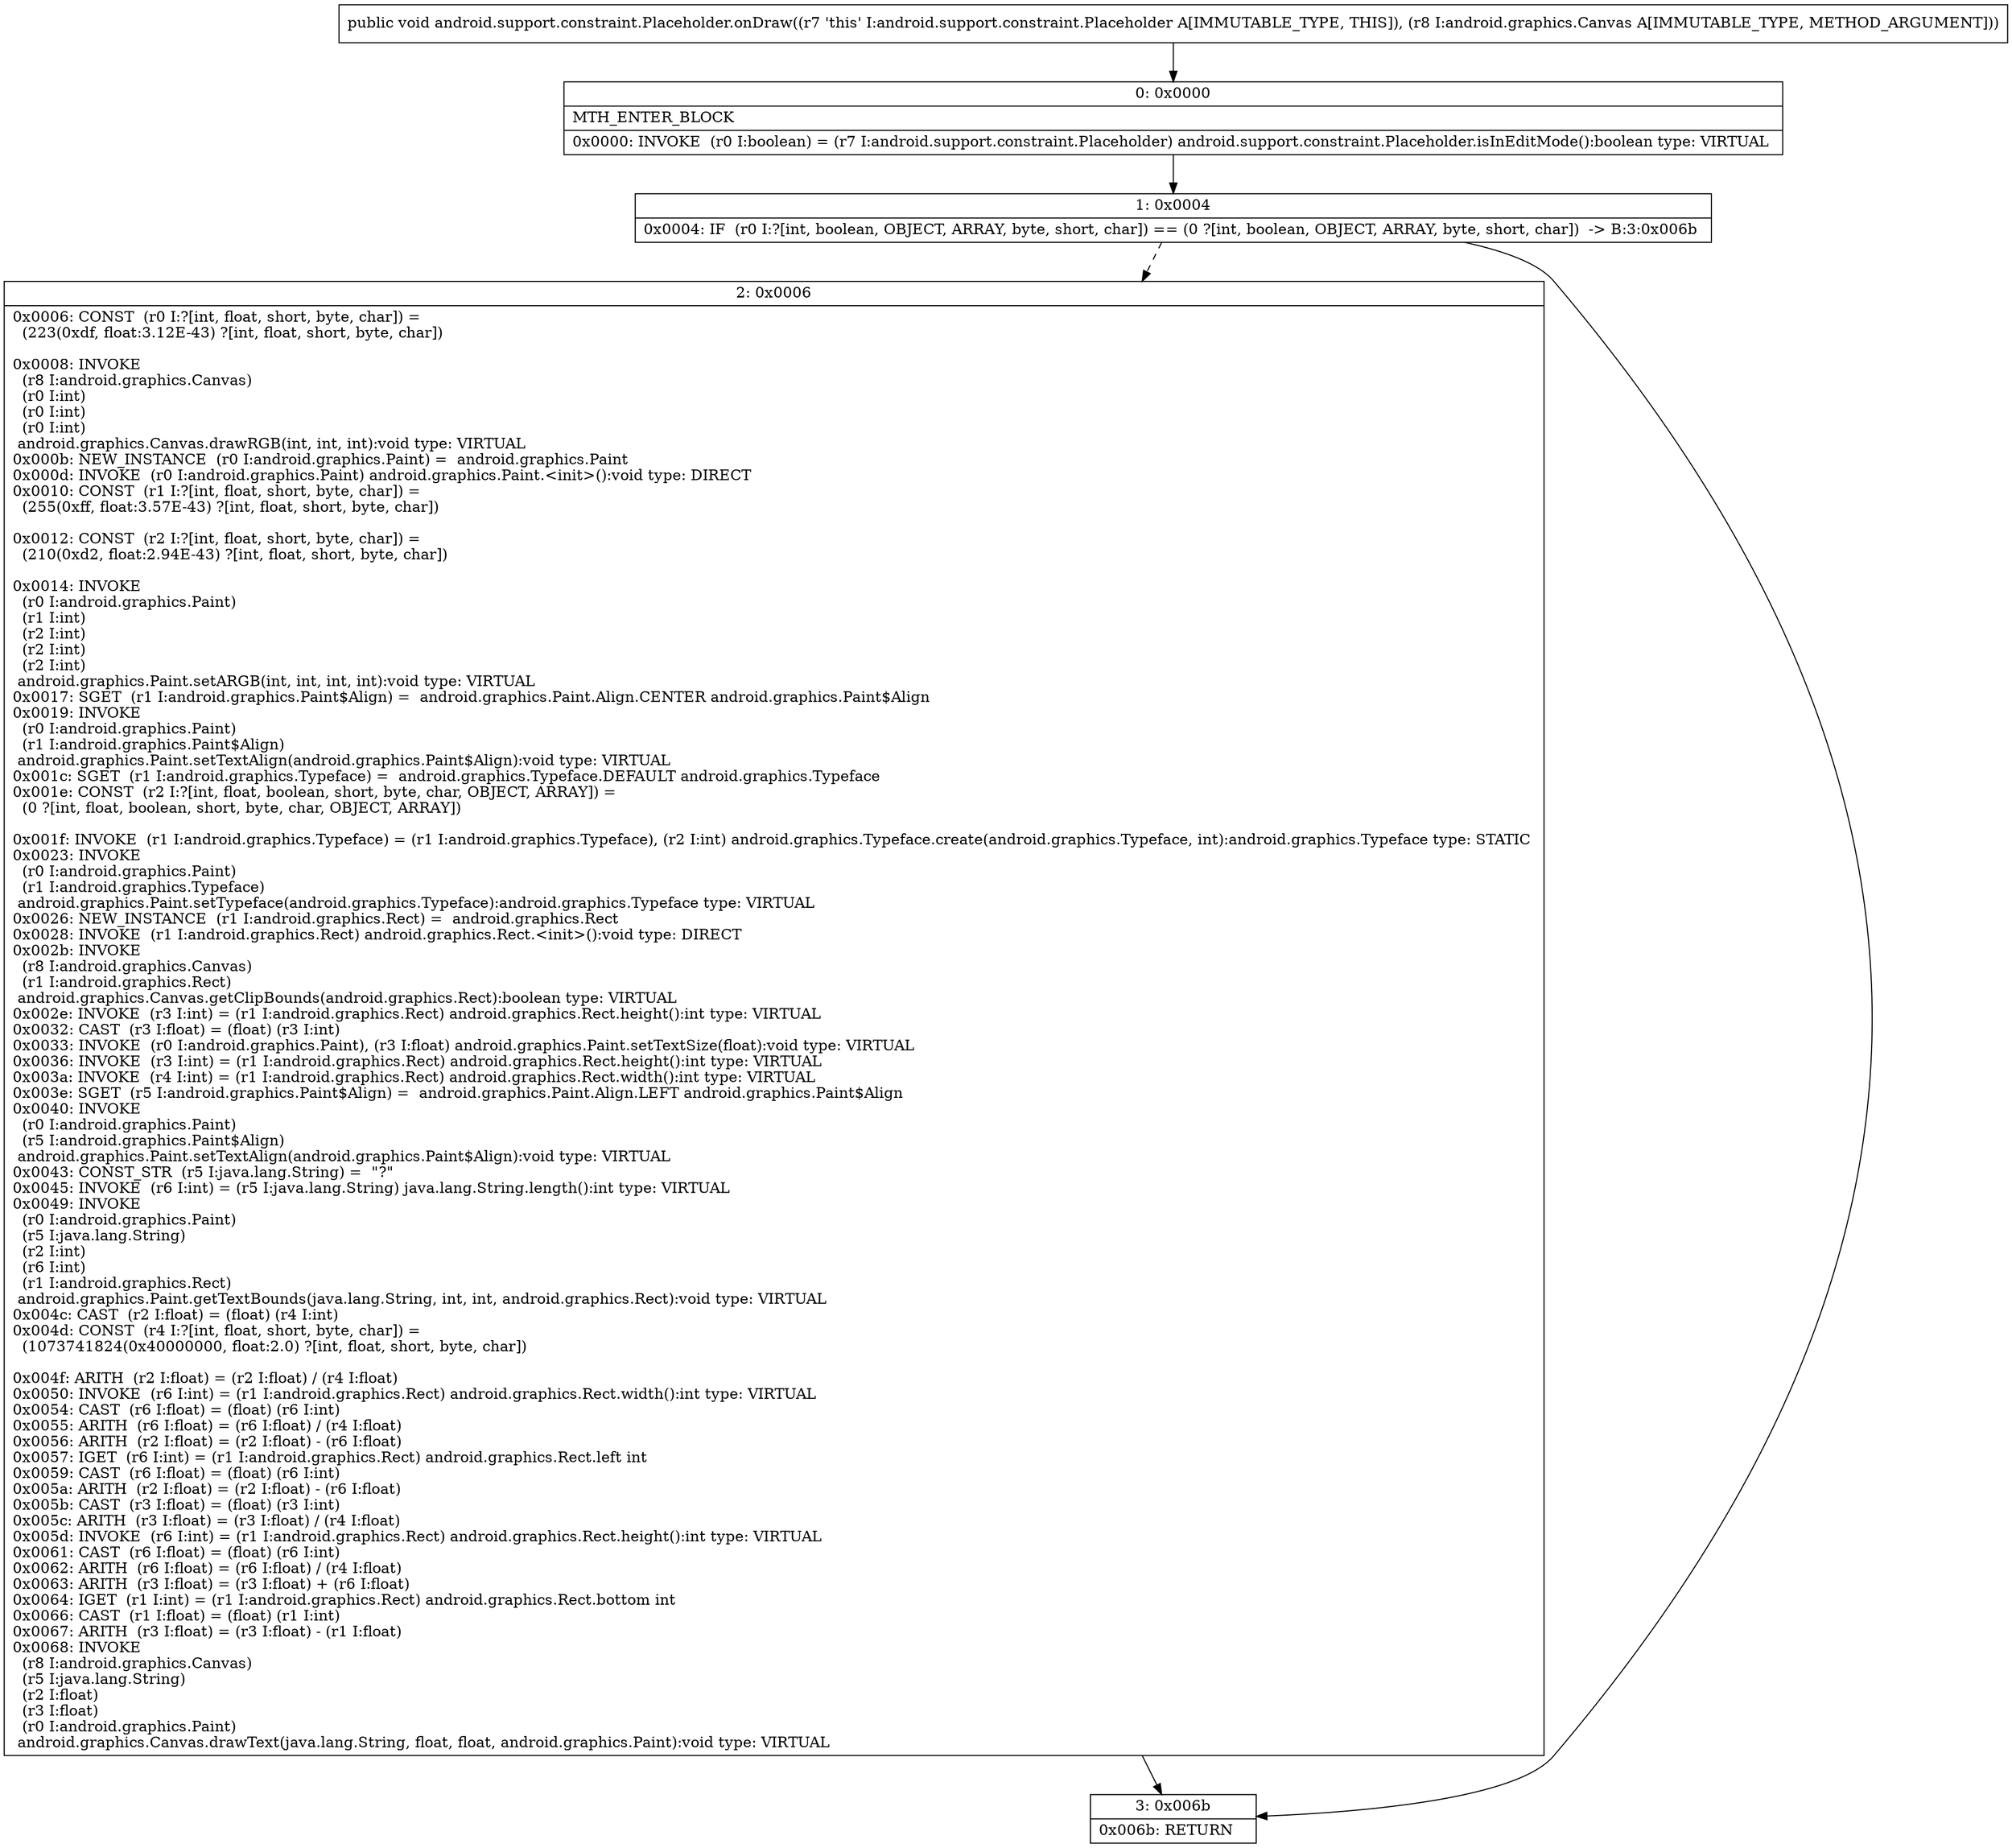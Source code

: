 digraph "CFG forandroid.support.constraint.Placeholder.onDraw(Landroid\/graphics\/Canvas;)V" {
Node_0 [shape=record,label="{0\:\ 0x0000|MTH_ENTER_BLOCK\l|0x0000: INVOKE  (r0 I:boolean) = (r7 I:android.support.constraint.Placeholder) android.support.constraint.Placeholder.isInEditMode():boolean type: VIRTUAL \l}"];
Node_1 [shape=record,label="{1\:\ 0x0004|0x0004: IF  (r0 I:?[int, boolean, OBJECT, ARRAY, byte, short, char]) == (0 ?[int, boolean, OBJECT, ARRAY, byte, short, char])  \-\> B:3:0x006b \l}"];
Node_2 [shape=record,label="{2\:\ 0x0006|0x0006: CONST  (r0 I:?[int, float, short, byte, char]) = \l  (223(0xdf, float:3.12E\-43) ?[int, float, short, byte, char])\l \l0x0008: INVOKE  \l  (r8 I:android.graphics.Canvas)\l  (r0 I:int)\l  (r0 I:int)\l  (r0 I:int)\l android.graphics.Canvas.drawRGB(int, int, int):void type: VIRTUAL \l0x000b: NEW_INSTANCE  (r0 I:android.graphics.Paint) =  android.graphics.Paint \l0x000d: INVOKE  (r0 I:android.graphics.Paint) android.graphics.Paint.\<init\>():void type: DIRECT \l0x0010: CONST  (r1 I:?[int, float, short, byte, char]) = \l  (255(0xff, float:3.57E\-43) ?[int, float, short, byte, char])\l \l0x0012: CONST  (r2 I:?[int, float, short, byte, char]) = \l  (210(0xd2, float:2.94E\-43) ?[int, float, short, byte, char])\l \l0x0014: INVOKE  \l  (r0 I:android.graphics.Paint)\l  (r1 I:int)\l  (r2 I:int)\l  (r2 I:int)\l  (r2 I:int)\l android.graphics.Paint.setARGB(int, int, int, int):void type: VIRTUAL \l0x0017: SGET  (r1 I:android.graphics.Paint$Align) =  android.graphics.Paint.Align.CENTER android.graphics.Paint$Align \l0x0019: INVOKE  \l  (r0 I:android.graphics.Paint)\l  (r1 I:android.graphics.Paint$Align)\l android.graphics.Paint.setTextAlign(android.graphics.Paint$Align):void type: VIRTUAL \l0x001c: SGET  (r1 I:android.graphics.Typeface) =  android.graphics.Typeface.DEFAULT android.graphics.Typeface \l0x001e: CONST  (r2 I:?[int, float, boolean, short, byte, char, OBJECT, ARRAY]) = \l  (0 ?[int, float, boolean, short, byte, char, OBJECT, ARRAY])\l \l0x001f: INVOKE  (r1 I:android.graphics.Typeface) = (r1 I:android.graphics.Typeface), (r2 I:int) android.graphics.Typeface.create(android.graphics.Typeface, int):android.graphics.Typeface type: STATIC \l0x0023: INVOKE  \l  (r0 I:android.graphics.Paint)\l  (r1 I:android.graphics.Typeface)\l android.graphics.Paint.setTypeface(android.graphics.Typeface):android.graphics.Typeface type: VIRTUAL \l0x0026: NEW_INSTANCE  (r1 I:android.graphics.Rect) =  android.graphics.Rect \l0x0028: INVOKE  (r1 I:android.graphics.Rect) android.graphics.Rect.\<init\>():void type: DIRECT \l0x002b: INVOKE  \l  (r8 I:android.graphics.Canvas)\l  (r1 I:android.graphics.Rect)\l android.graphics.Canvas.getClipBounds(android.graphics.Rect):boolean type: VIRTUAL \l0x002e: INVOKE  (r3 I:int) = (r1 I:android.graphics.Rect) android.graphics.Rect.height():int type: VIRTUAL \l0x0032: CAST  (r3 I:float) = (float) (r3 I:int) \l0x0033: INVOKE  (r0 I:android.graphics.Paint), (r3 I:float) android.graphics.Paint.setTextSize(float):void type: VIRTUAL \l0x0036: INVOKE  (r3 I:int) = (r1 I:android.graphics.Rect) android.graphics.Rect.height():int type: VIRTUAL \l0x003a: INVOKE  (r4 I:int) = (r1 I:android.graphics.Rect) android.graphics.Rect.width():int type: VIRTUAL \l0x003e: SGET  (r5 I:android.graphics.Paint$Align) =  android.graphics.Paint.Align.LEFT android.graphics.Paint$Align \l0x0040: INVOKE  \l  (r0 I:android.graphics.Paint)\l  (r5 I:android.graphics.Paint$Align)\l android.graphics.Paint.setTextAlign(android.graphics.Paint$Align):void type: VIRTUAL \l0x0043: CONST_STR  (r5 I:java.lang.String) =  \"?\" \l0x0045: INVOKE  (r6 I:int) = (r5 I:java.lang.String) java.lang.String.length():int type: VIRTUAL \l0x0049: INVOKE  \l  (r0 I:android.graphics.Paint)\l  (r5 I:java.lang.String)\l  (r2 I:int)\l  (r6 I:int)\l  (r1 I:android.graphics.Rect)\l android.graphics.Paint.getTextBounds(java.lang.String, int, int, android.graphics.Rect):void type: VIRTUAL \l0x004c: CAST  (r2 I:float) = (float) (r4 I:int) \l0x004d: CONST  (r4 I:?[int, float, short, byte, char]) = \l  (1073741824(0x40000000, float:2.0) ?[int, float, short, byte, char])\l \l0x004f: ARITH  (r2 I:float) = (r2 I:float) \/ (r4 I:float) \l0x0050: INVOKE  (r6 I:int) = (r1 I:android.graphics.Rect) android.graphics.Rect.width():int type: VIRTUAL \l0x0054: CAST  (r6 I:float) = (float) (r6 I:int) \l0x0055: ARITH  (r6 I:float) = (r6 I:float) \/ (r4 I:float) \l0x0056: ARITH  (r2 I:float) = (r2 I:float) \- (r6 I:float) \l0x0057: IGET  (r6 I:int) = (r1 I:android.graphics.Rect) android.graphics.Rect.left int \l0x0059: CAST  (r6 I:float) = (float) (r6 I:int) \l0x005a: ARITH  (r2 I:float) = (r2 I:float) \- (r6 I:float) \l0x005b: CAST  (r3 I:float) = (float) (r3 I:int) \l0x005c: ARITH  (r3 I:float) = (r3 I:float) \/ (r4 I:float) \l0x005d: INVOKE  (r6 I:int) = (r1 I:android.graphics.Rect) android.graphics.Rect.height():int type: VIRTUAL \l0x0061: CAST  (r6 I:float) = (float) (r6 I:int) \l0x0062: ARITH  (r6 I:float) = (r6 I:float) \/ (r4 I:float) \l0x0063: ARITH  (r3 I:float) = (r3 I:float) + (r6 I:float) \l0x0064: IGET  (r1 I:int) = (r1 I:android.graphics.Rect) android.graphics.Rect.bottom int \l0x0066: CAST  (r1 I:float) = (float) (r1 I:int) \l0x0067: ARITH  (r3 I:float) = (r3 I:float) \- (r1 I:float) \l0x0068: INVOKE  \l  (r8 I:android.graphics.Canvas)\l  (r5 I:java.lang.String)\l  (r2 I:float)\l  (r3 I:float)\l  (r0 I:android.graphics.Paint)\l android.graphics.Canvas.drawText(java.lang.String, float, float, android.graphics.Paint):void type: VIRTUAL \l}"];
Node_3 [shape=record,label="{3\:\ 0x006b|0x006b: RETURN   \l}"];
MethodNode[shape=record,label="{public void android.support.constraint.Placeholder.onDraw((r7 'this' I:android.support.constraint.Placeholder A[IMMUTABLE_TYPE, THIS]), (r8 I:android.graphics.Canvas A[IMMUTABLE_TYPE, METHOD_ARGUMENT])) }"];
MethodNode -> Node_0;
Node_0 -> Node_1;
Node_1 -> Node_2[style=dashed];
Node_1 -> Node_3;
Node_2 -> Node_3;
}

